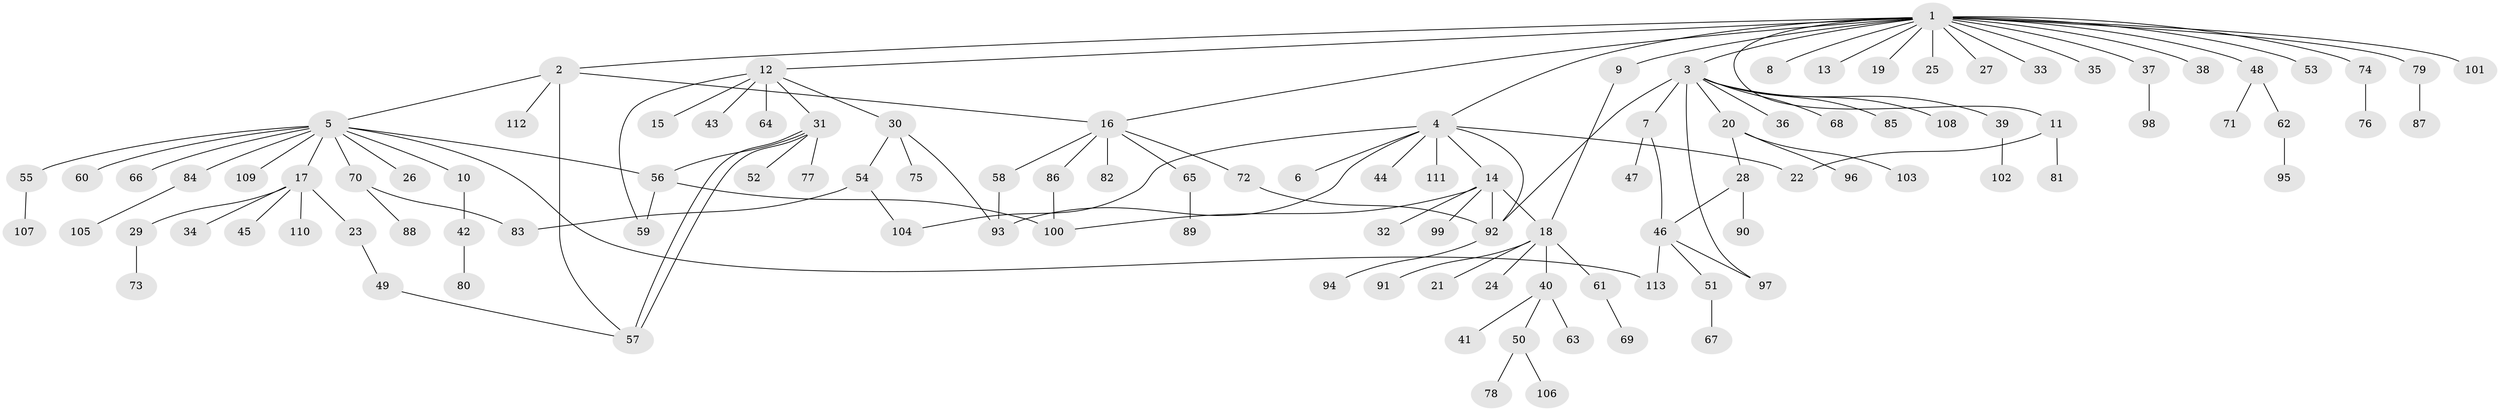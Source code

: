 // Generated by graph-tools (version 1.1) at 2025/11/02/27/25 16:11:14]
// undirected, 113 vertices, 132 edges
graph export_dot {
graph [start="1"]
  node [color=gray90,style=filled];
  1;
  2;
  3;
  4;
  5;
  6;
  7;
  8;
  9;
  10;
  11;
  12;
  13;
  14;
  15;
  16;
  17;
  18;
  19;
  20;
  21;
  22;
  23;
  24;
  25;
  26;
  27;
  28;
  29;
  30;
  31;
  32;
  33;
  34;
  35;
  36;
  37;
  38;
  39;
  40;
  41;
  42;
  43;
  44;
  45;
  46;
  47;
  48;
  49;
  50;
  51;
  52;
  53;
  54;
  55;
  56;
  57;
  58;
  59;
  60;
  61;
  62;
  63;
  64;
  65;
  66;
  67;
  68;
  69;
  70;
  71;
  72;
  73;
  74;
  75;
  76;
  77;
  78;
  79;
  80;
  81;
  82;
  83;
  84;
  85;
  86;
  87;
  88;
  89;
  90;
  91;
  92;
  93;
  94;
  95;
  96;
  97;
  98;
  99;
  100;
  101;
  102;
  103;
  104;
  105;
  106;
  107;
  108;
  109;
  110;
  111;
  112;
  113;
  1 -- 2;
  1 -- 3;
  1 -- 4;
  1 -- 8;
  1 -- 9;
  1 -- 11;
  1 -- 12;
  1 -- 13;
  1 -- 16;
  1 -- 19;
  1 -- 25;
  1 -- 27;
  1 -- 33;
  1 -- 35;
  1 -- 37;
  1 -- 38;
  1 -- 48;
  1 -- 53;
  1 -- 74;
  1 -- 79;
  1 -- 101;
  2 -- 5;
  2 -- 16;
  2 -- 57;
  2 -- 112;
  3 -- 7;
  3 -- 20;
  3 -- 36;
  3 -- 39;
  3 -- 68;
  3 -- 85;
  3 -- 92;
  3 -- 97;
  3 -- 108;
  4 -- 6;
  4 -- 14;
  4 -- 22;
  4 -- 44;
  4 -- 92;
  4 -- 93;
  4 -- 104;
  4 -- 111;
  5 -- 10;
  5 -- 17;
  5 -- 26;
  5 -- 55;
  5 -- 56;
  5 -- 60;
  5 -- 66;
  5 -- 70;
  5 -- 84;
  5 -- 109;
  5 -- 113;
  7 -- 46;
  7 -- 47;
  9 -- 18;
  10 -- 42;
  11 -- 22;
  11 -- 81;
  12 -- 15;
  12 -- 30;
  12 -- 31;
  12 -- 43;
  12 -- 59;
  12 -- 64;
  14 -- 18;
  14 -- 32;
  14 -- 92;
  14 -- 99;
  14 -- 100;
  16 -- 58;
  16 -- 65;
  16 -- 72;
  16 -- 82;
  16 -- 86;
  17 -- 23;
  17 -- 29;
  17 -- 34;
  17 -- 45;
  17 -- 110;
  18 -- 21;
  18 -- 24;
  18 -- 40;
  18 -- 61;
  18 -- 91;
  20 -- 28;
  20 -- 96;
  20 -- 103;
  23 -- 49;
  28 -- 46;
  28 -- 90;
  29 -- 73;
  30 -- 54;
  30 -- 75;
  30 -- 93;
  31 -- 52;
  31 -- 56;
  31 -- 57;
  31 -- 57;
  31 -- 77;
  37 -- 98;
  39 -- 102;
  40 -- 41;
  40 -- 50;
  40 -- 63;
  42 -- 80;
  46 -- 51;
  46 -- 97;
  46 -- 113;
  48 -- 62;
  48 -- 71;
  49 -- 57;
  50 -- 78;
  50 -- 106;
  51 -- 67;
  54 -- 83;
  54 -- 104;
  55 -- 107;
  56 -- 59;
  56 -- 100;
  58 -- 93;
  61 -- 69;
  62 -- 95;
  65 -- 89;
  70 -- 83;
  70 -- 88;
  72 -- 92;
  74 -- 76;
  79 -- 87;
  84 -- 105;
  86 -- 100;
  92 -- 94;
}
